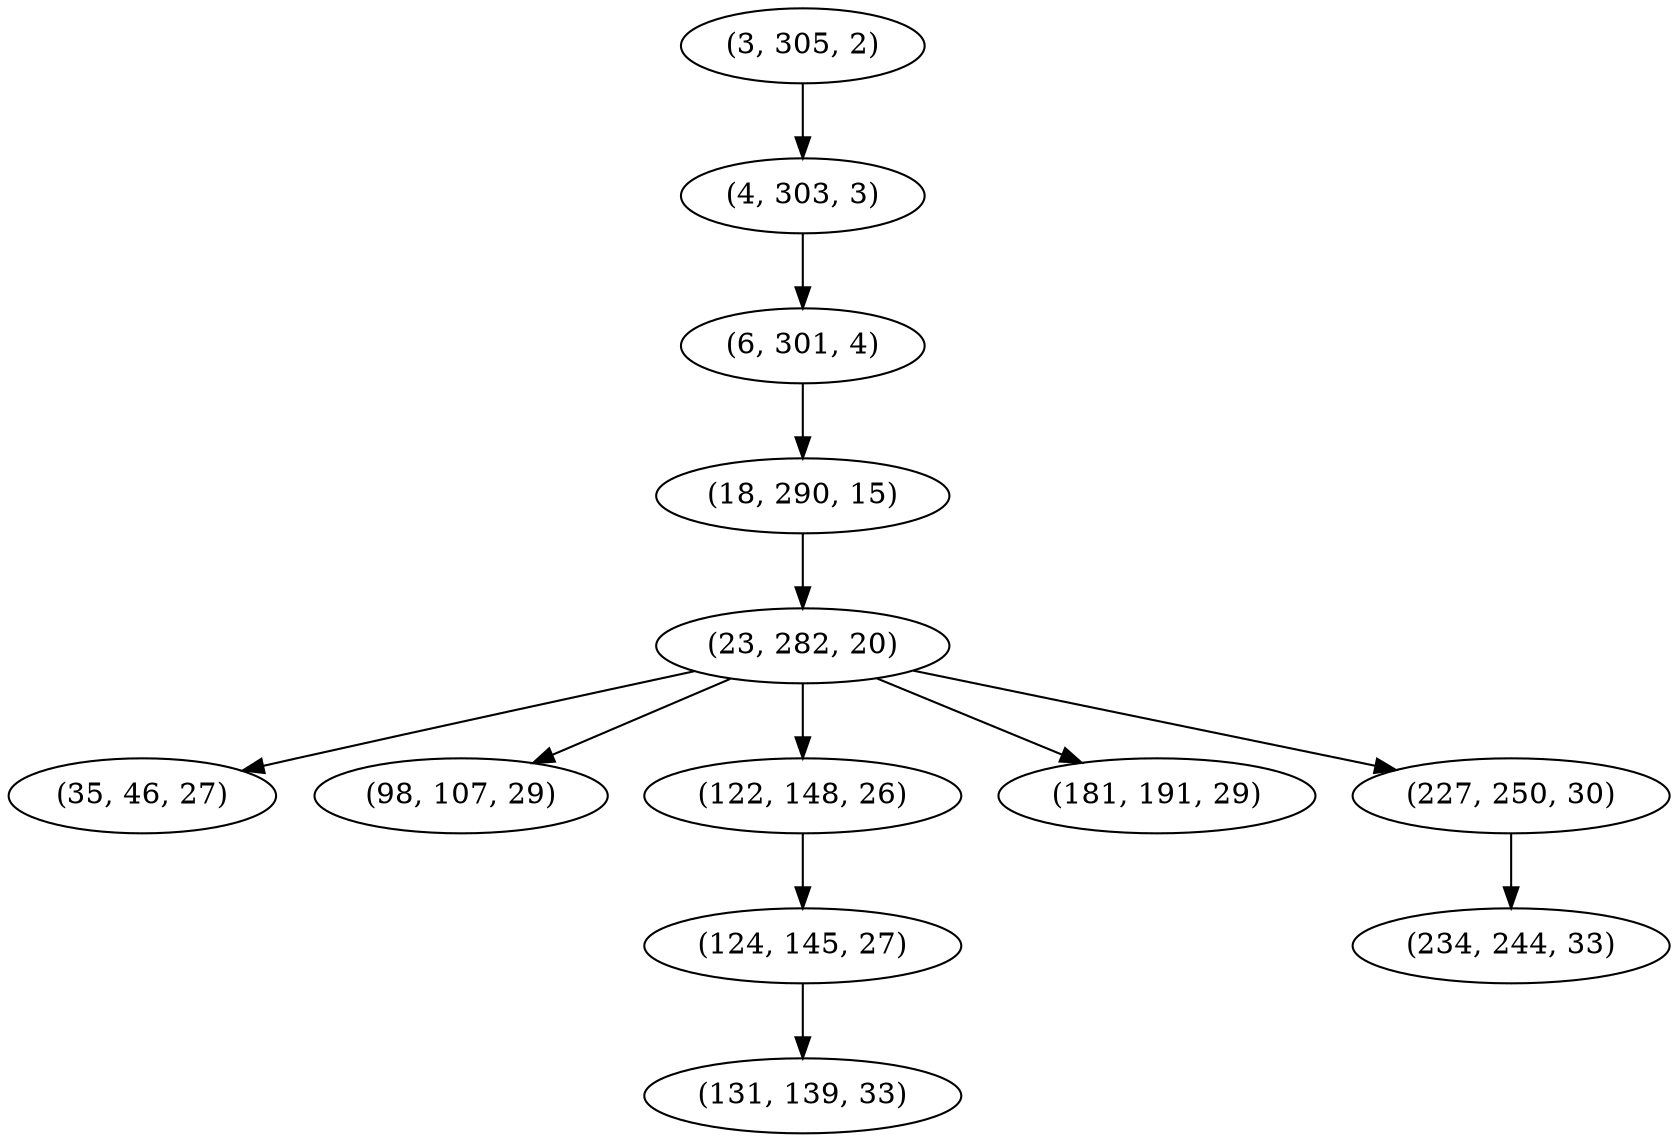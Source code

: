digraph tree {
    "(3, 305, 2)";
    "(4, 303, 3)";
    "(6, 301, 4)";
    "(18, 290, 15)";
    "(23, 282, 20)";
    "(35, 46, 27)";
    "(98, 107, 29)";
    "(122, 148, 26)";
    "(124, 145, 27)";
    "(131, 139, 33)";
    "(181, 191, 29)";
    "(227, 250, 30)";
    "(234, 244, 33)";
    "(3, 305, 2)" -> "(4, 303, 3)";
    "(4, 303, 3)" -> "(6, 301, 4)";
    "(6, 301, 4)" -> "(18, 290, 15)";
    "(18, 290, 15)" -> "(23, 282, 20)";
    "(23, 282, 20)" -> "(35, 46, 27)";
    "(23, 282, 20)" -> "(98, 107, 29)";
    "(23, 282, 20)" -> "(122, 148, 26)";
    "(23, 282, 20)" -> "(181, 191, 29)";
    "(23, 282, 20)" -> "(227, 250, 30)";
    "(122, 148, 26)" -> "(124, 145, 27)";
    "(124, 145, 27)" -> "(131, 139, 33)";
    "(227, 250, 30)" -> "(234, 244, 33)";
}
